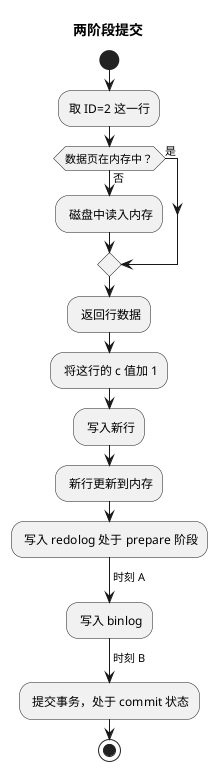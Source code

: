 @startuml
title 两阶段提交

start
:取 ID=2 这一行;
if (数据页在内存中？) then (否)
    : 磁盘中读入内存;
else (是)
endif
: 返回行数据;
: 将这行的 c 值加 1;
: 写入新行;
: 新行更新到内存;
: 写入 redolog 处于 prepare 阶段;
-> 时刻 A;
: 写入 binlog;
-> 时刻 B;
: 提交事务，处于 commit 状态;
stop
@enduml